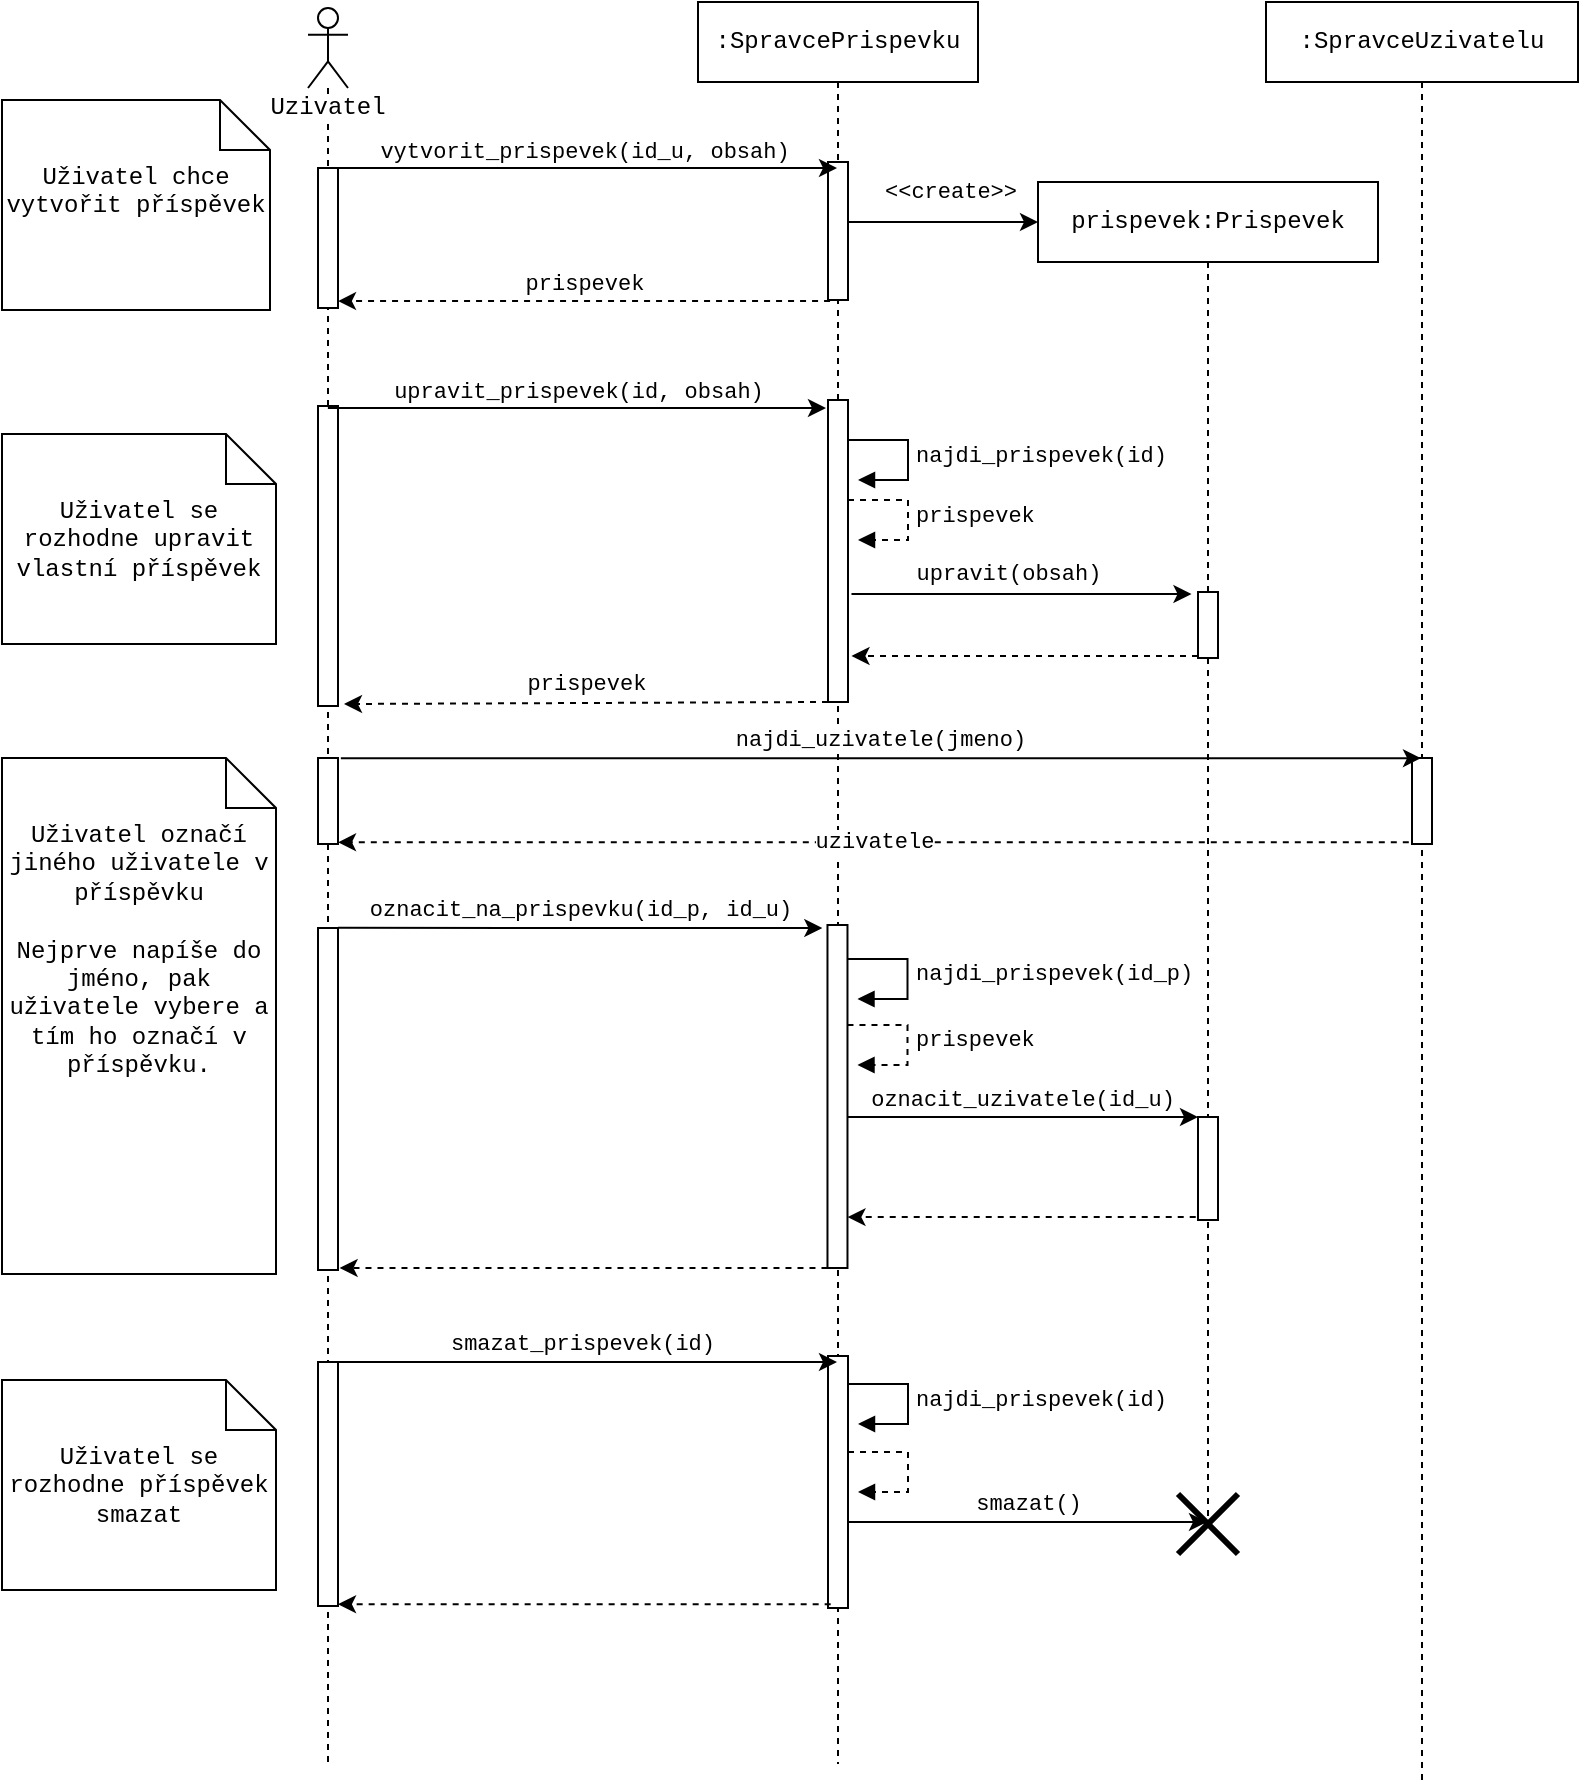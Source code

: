 <mxfile version="20.3.0" type="device"><diagram id="kgpKYQtTHZ0yAKxKKP6v" name="Page-1"><mxGraphModel dx="671" dy="460" grid="0" gridSize="20" guides="1" tooltips="1" connect="1" arrows="1" fold="1" page="1" pageScale="1" pageWidth="850" pageHeight="1100" math="0" shadow="0"><root><mxCell id="0"/><mxCell id="1" parent="0"/><mxCell id="-3QV5Vdd5UOW-jLnlsj7-93" value="Uzivatel" style="shape=umlLifeline;participant=umlActor;perimeter=lifelinePerimeter;whiteSpace=wrap;html=1;container=1;collapsible=0;recursiveResize=0;verticalAlign=top;spacingTop=36;outlineConnect=0;fillColor=default;fontFamily=Courier New;labelBackgroundColor=default;" parent="1" vertex="1"><mxGeometry x="184" y="88" width="20" height="879" as="geometry"/></mxCell><mxCell id="-3QV5Vdd5UOW-jLnlsj7-106" value="" style="html=1;points=[];perimeter=orthogonalPerimeter;fillColor=default;fontFamily=Courier New;" parent="-3QV5Vdd5UOW-jLnlsj7-93" vertex="1"><mxGeometry x="5" y="80" width="10" height="70" as="geometry"/></mxCell><mxCell id="-3QV5Vdd5UOW-jLnlsj7-143" value="" style="html=1;points=[];perimeter=orthogonalPerimeter;labelBackgroundColor=default;fontFamily=Courier New;fillColor=default;" parent="-3QV5Vdd5UOW-jLnlsj7-93" vertex="1"><mxGeometry x="5" y="199" width="10" height="150" as="geometry"/></mxCell><mxCell id="-3QV5Vdd5UOW-jLnlsj7-152" value="" style="html=1;points=[];perimeter=orthogonalPerimeter;labelBackgroundColor=default;fontFamily=Courier New;fillColor=default;" parent="-3QV5Vdd5UOW-jLnlsj7-93" vertex="1"><mxGeometry x="5" y="375" width="10" height="43" as="geometry"/></mxCell><mxCell id="e2YivV3s08BhmBWSN-or-3" value="" style="html=1;points=[];perimeter=orthogonalPerimeter;" vertex="1" parent="-3QV5Vdd5UOW-jLnlsj7-93"><mxGeometry x="5" y="460" width="10" height="171" as="geometry"/></mxCell><mxCell id="-3QV5Vdd5UOW-jLnlsj7-94" value=":SpravcePrispevku" style="shape=umlLifeline;perimeter=lifelinePerimeter;whiteSpace=wrap;html=1;container=1;collapsible=0;recursiveResize=0;outlineConnect=0;fillColor=default;fontFamily=Courier New;" parent="1" vertex="1"><mxGeometry x="379" y="85" width="140" height="881" as="geometry"/></mxCell><mxCell id="-3QV5Vdd5UOW-jLnlsj7-99" style="edgeStyle=none;rounded=0;orthogonalLoop=1;jettySize=auto;html=1;endArrow=classic;endFill=1;endSize=6;targetPerimeterSpacing=0;fontFamily=Courier New;" parent="-3QV5Vdd5UOW-jLnlsj7-94" edge="1"><mxGeometry relative="1" as="geometry"><mxPoint x="170.0" y="110" as="targetPoint"/><mxPoint x="69.944" y="110" as="sourcePoint"/></mxGeometry></mxCell><mxCell id="-3QV5Vdd5UOW-jLnlsj7-100" value="&amp;lt;&amp;lt;create&amp;gt;&amp;gt;" style="edgeLabel;html=1;align=center;verticalAlign=middle;resizable=0;points=[];fontFamily=Courier New;" parent="-3QV5Vdd5UOW-jLnlsj7-99" vertex="1" connectable="0"><mxGeometry x="0.109" y="-1" relative="1" as="geometry"><mxPoint y="-16" as="offset"/></mxGeometry></mxCell><mxCell id="-3QV5Vdd5UOW-jLnlsj7-107" value="" style="html=1;points=[];perimeter=orthogonalPerimeter;fillColor=default;fontFamily=Courier New;" parent="-3QV5Vdd5UOW-jLnlsj7-94" vertex="1"><mxGeometry x="65" y="80" width="10" height="69" as="geometry"/></mxCell><mxCell id="-3QV5Vdd5UOW-jLnlsj7-108" value="" style="html=1;points=[];perimeter=orthogonalPerimeter;fillColor=default;fontFamily=Courier New;" parent="-3QV5Vdd5UOW-jLnlsj7-94" vertex="1"><mxGeometry x="65" y="199" width="10" height="151" as="geometry"/></mxCell><mxCell id="-3QV5Vdd5UOW-jLnlsj7-136" value="najdi_prispevek(id)" style="edgeStyle=orthogonalEdgeStyle;html=1;align=left;spacingLeft=2;endArrow=block;rounded=0;entryX=1;entryY=0;fontFamily=Courier New;endSize=6;targetPerimeterSpacing=0;" parent="-3QV5Vdd5UOW-jLnlsj7-94" edge="1"><mxGeometry relative="1" as="geometry"><mxPoint x="75.0" y="219" as="sourcePoint"/><Array as="points"><mxPoint x="105.0" y="219"/></Array><mxPoint x="80.0" y="239" as="targetPoint"/></mxGeometry></mxCell><mxCell id="-3QV5Vdd5UOW-jLnlsj7-138" value="prispevek" style="edgeStyle=orthogonalEdgeStyle;html=1;align=left;spacingLeft=2;endArrow=block;rounded=0;entryX=1;entryY=0;fontFamily=Courier New;endSize=6;targetPerimeterSpacing=0;dashed=1;" parent="-3QV5Vdd5UOW-jLnlsj7-94" edge="1"><mxGeometry relative="1" as="geometry"><mxPoint x="75" y="249" as="sourcePoint"/><Array as="points"><mxPoint x="105" y="249"/></Array><mxPoint x="80" y="269" as="targetPoint"/></mxGeometry></mxCell><mxCell id="-3QV5Vdd5UOW-jLnlsj7-157" value="" style="html=1;points=[];perimeter=orthogonalPerimeter;labelBackgroundColor=default;fontFamily=Courier New;fillColor=default;" parent="-3QV5Vdd5UOW-jLnlsj7-94" vertex="1"><mxGeometry x="64.74" y="461.5" width="10" height="171.5" as="geometry"/></mxCell><mxCell id="-3QV5Vdd5UOW-jLnlsj7-159" value="najdi_prispevek(id_p)" style="edgeStyle=orthogonalEdgeStyle;html=1;align=left;spacingLeft=2;endArrow=block;rounded=0;entryX=1;entryY=0;fontFamily=Courier New;endSize=6;targetPerimeterSpacing=0;" parent="-3QV5Vdd5UOW-jLnlsj7-94" edge="1"><mxGeometry relative="1" as="geometry"><mxPoint x="74.74" y="478.5" as="sourcePoint"/><Array as="points"><mxPoint x="104.74" y="478.5"/></Array><mxPoint x="79.74" y="498.5" as="targetPoint"/></mxGeometry></mxCell><mxCell id="-3QV5Vdd5UOW-jLnlsj7-161" value="prispevek" style="edgeStyle=orthogonalEdgeStyle;html=1;align=left;spacingLeft=2;endArrow=block;rounded=0;entryX=1;entryY=0;fontFamily=Courier New;endSize=6;targetPerimeterSpacing=0;dashed=1;" parent="-3QV5Vdd5UOW-jLnlsj7-94" edge="1"><mxGeometry relative="1" as="geometry"><mxPoint x="74.74" y="511.5" as="sourcePoint"/><Array as="points"><mxPoint x="104.74" y="511.5"/></Array><mxPoint x="79.74" y="531.5" as="targetPoint"/></mxGeometry></mxCell><mxCell id="-3QV5Vdd5UOW-jLnlsj7-98" value="prispevek:Prispevek" style="shape=umlLifeline;perimeter=lifelinePerimeter;whiteSpace=wrap;html=1;container=1;collapsible=0;recursiveResize=0;outlineConnect=0;fillColor=default;fontFamily=Courier New;" parent="1" vertex="1"><mxGeometry x="549" y="175" width="170" height="669" as="geometry"/></mxCell><mxCell id="-3QV5Vdd5UOW-jLnlsj7-140" value="" style="html=1;points=[];perimeter=orthogonalPerimeter;labelBackgroundColor=default;fontFamily=Courier New;fillColor=default;" parent="-3QV5Vdd5UOW-jLnlsj7-98" vertex="1"><mxGeometry x="80" y="205" width="10" height="33" as="geometry"/></mxCell><mxCell id="-3QV5Vdd5UOW-jLnlsj7-104" style="edgeStyle=none;rounded=0;orthogonalLoop=1;jettySize=auto;html=1;endArrow=classic;endFill=1;endSize=6;targetPerimeterSpacing=0;fontFamily=Courier New;" parent="-3QV5Vdd5UOW-jLnlsj7-98" edge="1"><mxGeometry relative="1" as="geometry"><mxPoint x="-93.26" y="206" as="sourcePoint"/><mxPoint x="76.74" y="206" as="targetPoint"/><Array as="points"><mxPoint x="-20.19" y="206"/></Array></mxGeometry></mxCell><mxCell id="-3QV5Vdd5UOW-jLnlsj7-105" value="upravit(obsah)" style="edgeLabel;html=1;align=center;verticalAlign=middle;resizable=0;points=[];fontFamily=Courier New;" parent="-3QV5Vdd5UOW-jLnlsj7-104" vertex="1" connectable="0"><mxGeometry x="-0.183" relative="1" as="geometry"><mxPoint x="9" y="-10" as="offset"/></mxGeometry></mxCell><mxCell id="-3QV5Vdd5UOW-jLnlsj7-121" value="" style="shape=umlDestroy;whiteSpace=wrap;html=1;strokeWidth=3;strokeColor=default;fillColor=default;spacingBottom=0;fontFamily=Courier New;" parent="-3QV5Vdd5UOW-jLnlsj7-98" vertex="1"><mxGeometry x="70" y="656" width="30" height="30" as="geometry"/></mxCell><mxCell id="-3QV5Vdd5UOW-jLnlsj7-163" value="" style="html=1;points=[];perimeter=orthogonalPerimeter;labelBackgroundColor=default;fontFamily=Courier New;fillColor=default;" parent="-3QV5Vdd5UOW-jLnlsj7-98" vertex="1"><mxGeometry x="80" y="467.5" width="10" height="51.5" as="geometry"/></mxCell><mxCell id="-3QV5Vdd5UOW-jLnlsj7-96" style="edgeStyle=none;rounded=0;orthogonalLoop=1;jettySize=auto;html=1;endArrow=classic;endFill=1;endSize=6;targetPerimeterSpacing=0;fontFamily=Courier New;" parent="1" source="-3QV5Vdd5UOW-jLnlsj7-93" target="-3QV5Vdd5UOW-jLnlsj7-94" edge="1"><mxGeometry relative="1" as="geometry"><mxPoint x="334" y="168" as="targetPoint"/><Array as="points"><mxPoint x="284" y="168"/></Array></mxGeometry></mxCell><mxCell id="-3QV5Vdd5UOW-jLnlsj7-97" value="vytvorit_prispevek(id_u, obsah)" style="edgeLabel;html=1;align=center;verticalAlign=bottom;resizable=0;points=[];fontFamily=Courier New;" parent="-3QV5Vdd5UOW-jLnlsj7-96" vertex="1" connectable="0"><mxGeometry relative="1" as="geometry"><mxPoint as="offset"/></mxGeometry></mxCell><mxCell id="-3QV5Vdd5UOW-jLnlsj7-101" style="edgeStyle=none;rounded=0;orthogonalLoop=1;jettySize=auto;html=1;endArrow=classic;endFill=1;endSize=6;targetPerimeterSpacing=0;fontFamily=Courier New;labelBorderColor=none;" parent="1" edge="1"><mxGeometry relative="1" as="geometry"><mxPoint x="193.929" y="288" as="sourcePoint"/><mxPoint x="443" y="288" as="targetPoint"/></mxGeometry></mxCell><mxCell id="-3QV5Vdd5UOW-jLnlsj7-102" value="upravit_prispevek(id, obsah)" style="edgeLabel;html=1;align=center;verticalAlign=bottom;resizable=0;points=[];fontFamily=Courier New;" parent="-3QV5Vdd5UOW-jLnlsj7-101" vertex="1" connectable="0"><mxGeometry relative="1" as="geometry"><mxPoint as="offset"/></mxGeometry></mxCell><mxCell id="-3QV5Vdd5UOW-jLnlsj7-110" value="prispevek" style="edgeStyle=none;rounded=0;orthogonalLoop=1;jettySize=auto;html=1;endArrow=classic;endFill=1;endSize=6;targetPerimeterSpacing=0;verticalAlign=bottom;dashed=1;fontFamily=Courier New;exitX=0.103;exitY=1.008;exitDx=0;exitDy=0;exitPerimeter=0;" parent="1" source="-3QV5Vdd5UOW-jLnlsj7-107" target="-3QV5Vdd5UOW-jLnlsj7-106" edge="1"><mxGeometry relative="1" as="geometry"/></mxCell><mxCell id="-3QV5Vdd5UOW-jLnlsj7-113" value="prispevek" style="edgeStyle=none;rounded=0;orthogonalLoop=1;jettySize=auto;html=1;endArrow=classic;endFill=1;endSize=6;targetPerimeterSpacing=0;verticalAlign=bottom;dashed=1;fontFamily=Courier New;" parent="1" source="-3QV5Vdd5UOW-jLnlsj7-108" edge="1"><mxGeometry relative="1" as="geometry"><mxPoint x="202" y="436" as="targetPoint"/></mxGeometry></mxCell><mxCell id="-3QV5Vdd5UOW-jLnlsj7-137" value="Uživatel se rozhodne upravit vlastní příspěvek" style="shape=note2;boundedLbl=1;whiteSpace=wrap;html=1;size=25;verticalAlign=top;align=center;labelBackgroundColor=default;fontFamily=Courier New;fillColor=default;" parent="1" vertex="1"><mxGeometry x="31" y="301" width="137" height="105" as="geometry"/></mxCell><mxCell id="-3QV5Vdd5UOW-jLnlsj7-141" style="edgeStyle=none;rounded=0;orthogonalLoop=1;jettySize=auto;html=1;dashed=1;fontFamily=Courier New;endArrow=classic;endFill=1;endSize=6;targetPerimeterSpacing=0;" parent="1" edge="1"><mxGeometry relative="1" as="geometry"><mxPoint x="629" y="412" as="sourcePoint"/><mxPoint x="455.74" y="412" as="targetPoint"/></mxGeometry></mxCell><mxCell id="-3QV5Vdd5UOW-jLnlsj7-149" value="Uživatel chce vytvořit příspěvek" style="shape=note2;boundedLbl=1;whiteSpace=wrap;html=1;size=25;verticalAlign=top;align=center;labelBackgroundColor=default;fontFamily=Courier New;fillColor=default;" parent="1" vertex="1"><mxGeometry x="31" y="134" width="134" height="105" as="geometry"/></mxCell><mxCell id="-3QV5Vdd5UOW-jLnlsj7-123" value="" style="html=1;points=[];perimeter=orthogonalPerimeter;fillColor=default;fontFamily=Courier New;" parent="1" vertex="1"><mxGeometry x="189" y="765" width="10" height="122" as="geometry"/></mxCell><mxCell id="-3QV5Vdd5UOW-jLnlsj7-118" value="" style="html=1;points=[];perimeter=orthogonalPerimeter;fillColor=default;fontFamily=Courier New;" parent="1" vertex="1"><mxGeometry x="444" y="762" width="10" height="126" as="geometry"/></mxCell><mxCell id="-3QV5Vdd5UOW-jLnlsj7-146" value="najdi_prispevek(id)" style="edgeStyle=orthogonalEdgeStyle;html=1;align=left;spacingLeft=2;endArrow=block;rounded=0;entryX=1;entryY=0;fontFamily=Courier New;endSize=6;targetPerimeterSpacing=0;" parent="1" edge="1"><mxGeometry relative="1" as="geometry"><mxPoint x="454" y="776" as="sourcePoint"/><Array as="points"><mxPoint x="484" y="776"/></Array><mxPoint x="459" y="796" as="targetPoint"/></mxGeometry></mxCell><mxCell id="-3QV5Vdd5UOW-jLnlsj7-147" value="" style="edgeStyle=orthogonalEdgeStyle;html=1;align=left;spacingLeft=2;endArrow=block;rounded=0;entryX=1;entryY=0;fontFamily=Courier New;endSize=6;targetPerimeterSpacing=0;dashed=1;" parent="1" edge="1"><mxGeometry relative="1" as="geometry"><mxPoint x="454" y="810" as="sourcePoint"/><Array as="points"><mxPoint x="484" y="810"/></Array><mxPoint x="459" y="830" as="targetPoint"/></mxGeometry></mxCell><mxCell id="-3QV5Vdd5UOW-jLnlsj7-114" value="smazat_prispevek(id)" style="edgeStyle=none;rounded=0;orthogonalLoop=1;jettySize=auto;html=1;endArrow=classic;endFill=1;endSize=6;targetPerimeterSpacing=0;verticalAlign=bottom;fontFamily=Courier New;" parent="1" target="-3QV5Vdd5UOW-jLnlsj7-94" edge="1"><mxGeometry relative="1" as="geometry"><mxPoint x="193.929" y="765" as="sourcePoint"/><mxPoint x="415.76" y="765" as="targetPoint"/><Array as="points"><mxPoint x="283" y="765"/></Array></mxGeometry></mxCell><mxCell id="-3QV5Vdd5UOW-jLnlsj7-126" style="edgeStyle=none;rounded=0;orthogonalLoop=1;jettySize=auto;html=1;dashed=1;endArrow=classic;endFill=1;endSize=6;targetPerimeterSpacing=0;fontFamily=Courier New;exitX=0.133;exitY=0.985;exitDx=0;exitDy=0;exitPerimeter=0;" parent="1" source="-3QV5Vdd5UOW-jLnlsj7-118" target="-3QV5Vdd5UOW-jLnlsj7-123" edge="1"><mxGeometry relative="1" as="geometry"/></mxCell><mxCell id="-3QV5Vdd5UOW-jLnlsj7-144" value="Uživatel se rozhodne příspěvek smazat" style="shape=note2;boundedLbl=1;whiteSpace=wrap;html=1;size=25;verticalAlign=top;align=center;labelBackgroundColor=default;fontFamily=Courier New;fillColor=default;" parent="1" vertex="1"><mxGeometry x="31" y="774" width="137" height="105" as="geometry"/></mxCell><mxCell id="-3QV5Vdd5UOW-jLnlsj7-148" value="smazat()" style="edgeStyle=none;rounded=0;orthogonalLoop=1;jettySize=auto;html=1;fontFamily=Courier New;endArrow=classic;endFill=1;endSize=6;targetPerimeterSpacing=0;verticalAlign=bottom;" parent="1" source="-3QV5Vdd5UOW-jLnlsj7-118" edge="1"><mxGeometry relative="1" as="geometry"><mxPoint x="633.5" y="845" as="targetPoint"/><Array as="points"><mxPoint x="543.74" y="845"/></Array></mxGeometry></mxCell><mxCell id="-3QV5Vdd5UOW-jLnlsj7-150" value=":SpravceUzivatelu" style="shape=umlLifeline;perimeter=lifelinePerimeter;whiteSpace=wrap;html=1;container=1;collapsible=0;recursiveResize=0;outlineConnect=0;labelBackgroundColor=default;fontFamily=Courier New;fillColor=default;" parent="1" vertex="1"><mxGeometry x="663" y="85" width="156" height="889" as="geometry"/></mxCell><mxCell id="-3QV5Vdd5UOW-jLnlsj7-154" value="" style="html=1;points=[];perimeter=orthogonalPerimeter;labelBackgroundColor=default;fontFamily=Courier New;fillColor=default;" parent="-3QV5Vdd5UOW-jLnlsj7-150" vertex="1"><mxGeometry x="73" y="378" width="10" height="43" as="geometry"/></mxCell><mxCell id="-3QV5Vdd5UOW-jLnlsj7-151" value="Uživatel označí jiného uživatele v příspěvku&lt;br&gt;&lt;br&gt;Nejprve napíše do&lt;br&gt;jméno, pak uživatele vybere a tím ho označí v příspěvku." style="shape=note2;boundedLbl=1;whiteSpace=wrap;html=1;size=25;verticalAlign=top;align=center;labelBackgroundColor=default;fontFamily=Courier New;fillColor=default;" parent="1" vertex="1"><mxGeometry x="31" y="463" width="137" height="258" as="geometry"/></mxCell><mxCell id="-3QV5Vdd5UOW-jLnlsj7-155" value="najdi_uzivatele(jmeno)" style="edgeStyle=none;rounded=0;orthogonalLoop=1;jettySize=auto;html=1;fontFamily=Courier New;endArrow=classic;endFill=1;endSize=6;targetPerimeterSpacing=0;verticalAlign=bottom;exitX=1.143;exitY=0.002;exitDx=0;exitDy=0;exitPerimeter=0;" parent="1" source="-3QV5Vdd5UOW-jLnlsj7-152" target="-3QV5Vdd5UOW-jLnlsj7-150" edge="1"><mxGeometry relative="1" as="geometry"/></mxCell><mxCell id="-3QV5Vdd5UOW-jLnlsj7-156" value="uzivatele" style="edgeStyle=none;rounded=0;orthogonalLoop=1;jettySize=auto;html=1;fontFamily=Courier New;endArrow=classic;endFill=1;endSize=6;targetPerimeterSpacing=0;dashed=1;exitX=-0.16;exitY=0.98;exitDx=0;exitDy=0;exitPerimeter=0;" parent="1" source="-3QV5Vdd5UOW-jLnlsj7-154" target="-3QV5Vdd5UOW-jLnlsj7-152" edge="1"><mxGeometry relative="1" as="geometry"/></mxCell><mxCell id="-3QV5Vdd5UOW-jLnlsj7-158" value="oznacit_na_prispevku(id_p, id_u)" style="edgeStyle=none;rounded=0;orthogonalLoop=1;jettySize=auto;html=1;entryX=-0.257;entryY=0.009;entryDx=0;entryDy=0;entryPerimeter=0;fontFamily=Courier New;endArrow=classic;endFill=1;endSize=6;targetPerimeterSpacing=0;verticalAlign=bottom;" parent="1" target="-3QV5Vdd5UOW-jLnlsj7-157" edge="1"><mxGeometry relative="1" as="geometry"><mxPoint x="199" y="547.904" as="sourcePoint"/></mxGeometry></mxCell><mxCell id="-3QV5Vdd5UOW-jLnlsj7-162" value="oznacit_uzivatele(id_u)" style="edgeStyle=none;rounded=0;orthogonalLoop=1;jettySize=auto;html=1;fontFamily=Courier New;endArrow=classic;endFill=1;endSize=6;targetPerimeterSpacing=0;verticalAlign=bottom;" parent="1" source="-3QV5Vdd5UOW-jLnlsj7-157" target="-3QV5Vdd5UOW-jLnlsj7-163" edge="1"><mxGeometry relative="1" as="geometry"><mxPoint x="546" y="643.5" as="targetPoint"/><Array as="points"><mxPoint x="538" y="642.5"/></Array></mxGeometry></mxCell><mxCell id="-3QV5Vdd5UOW-jLnlsj7-164" style="edgeStyle=none;rounded=0;orthogonalLoop=1;jettySize=auto;html=1;fontFamily=Courier New;endArrow=classic;endFill=1;endSize=6;targetPerimeterSpacing=0;dashed=1;exitX=-0.114;exitY=0.972;exitDx=0;exitDy=0;exitPerimeter=0;" parent="1" source="-3QV5Vdd5UOW-jLnlsj7-163" target="-3QV5Vdd5UOW-jLnlsj7-157" edge="1"><mxGeometry relative="1" as="geometry"/></mxCell><mxCell id="-3QV5Vdd5UOW-jLnlsj7-165" style="edgeStyle=none;rounded=0;orthogonalLoop=1;jettySize=auto;html=1;dashed=1;fontFamily=Courier New;endArrow=classic;endFill=1;endSize=6;targetPerimeterSpacing=0;entryX=1.08;entryY=0.994;entryDx=0;entryDy=0;entryPerimeter=0;" parent="1" source="-3QV5Vdd5UOW-jLnlsj7-157" target="e2YivV3s08BhmBWSN-or-3" edge="1"><mxGeometry relative="1" as="geometry"><mxPoint x="237" y="717" as="targetPoint"/></mxGeometry></mxCell></root></mxGraphModel></diagram></mxfile>